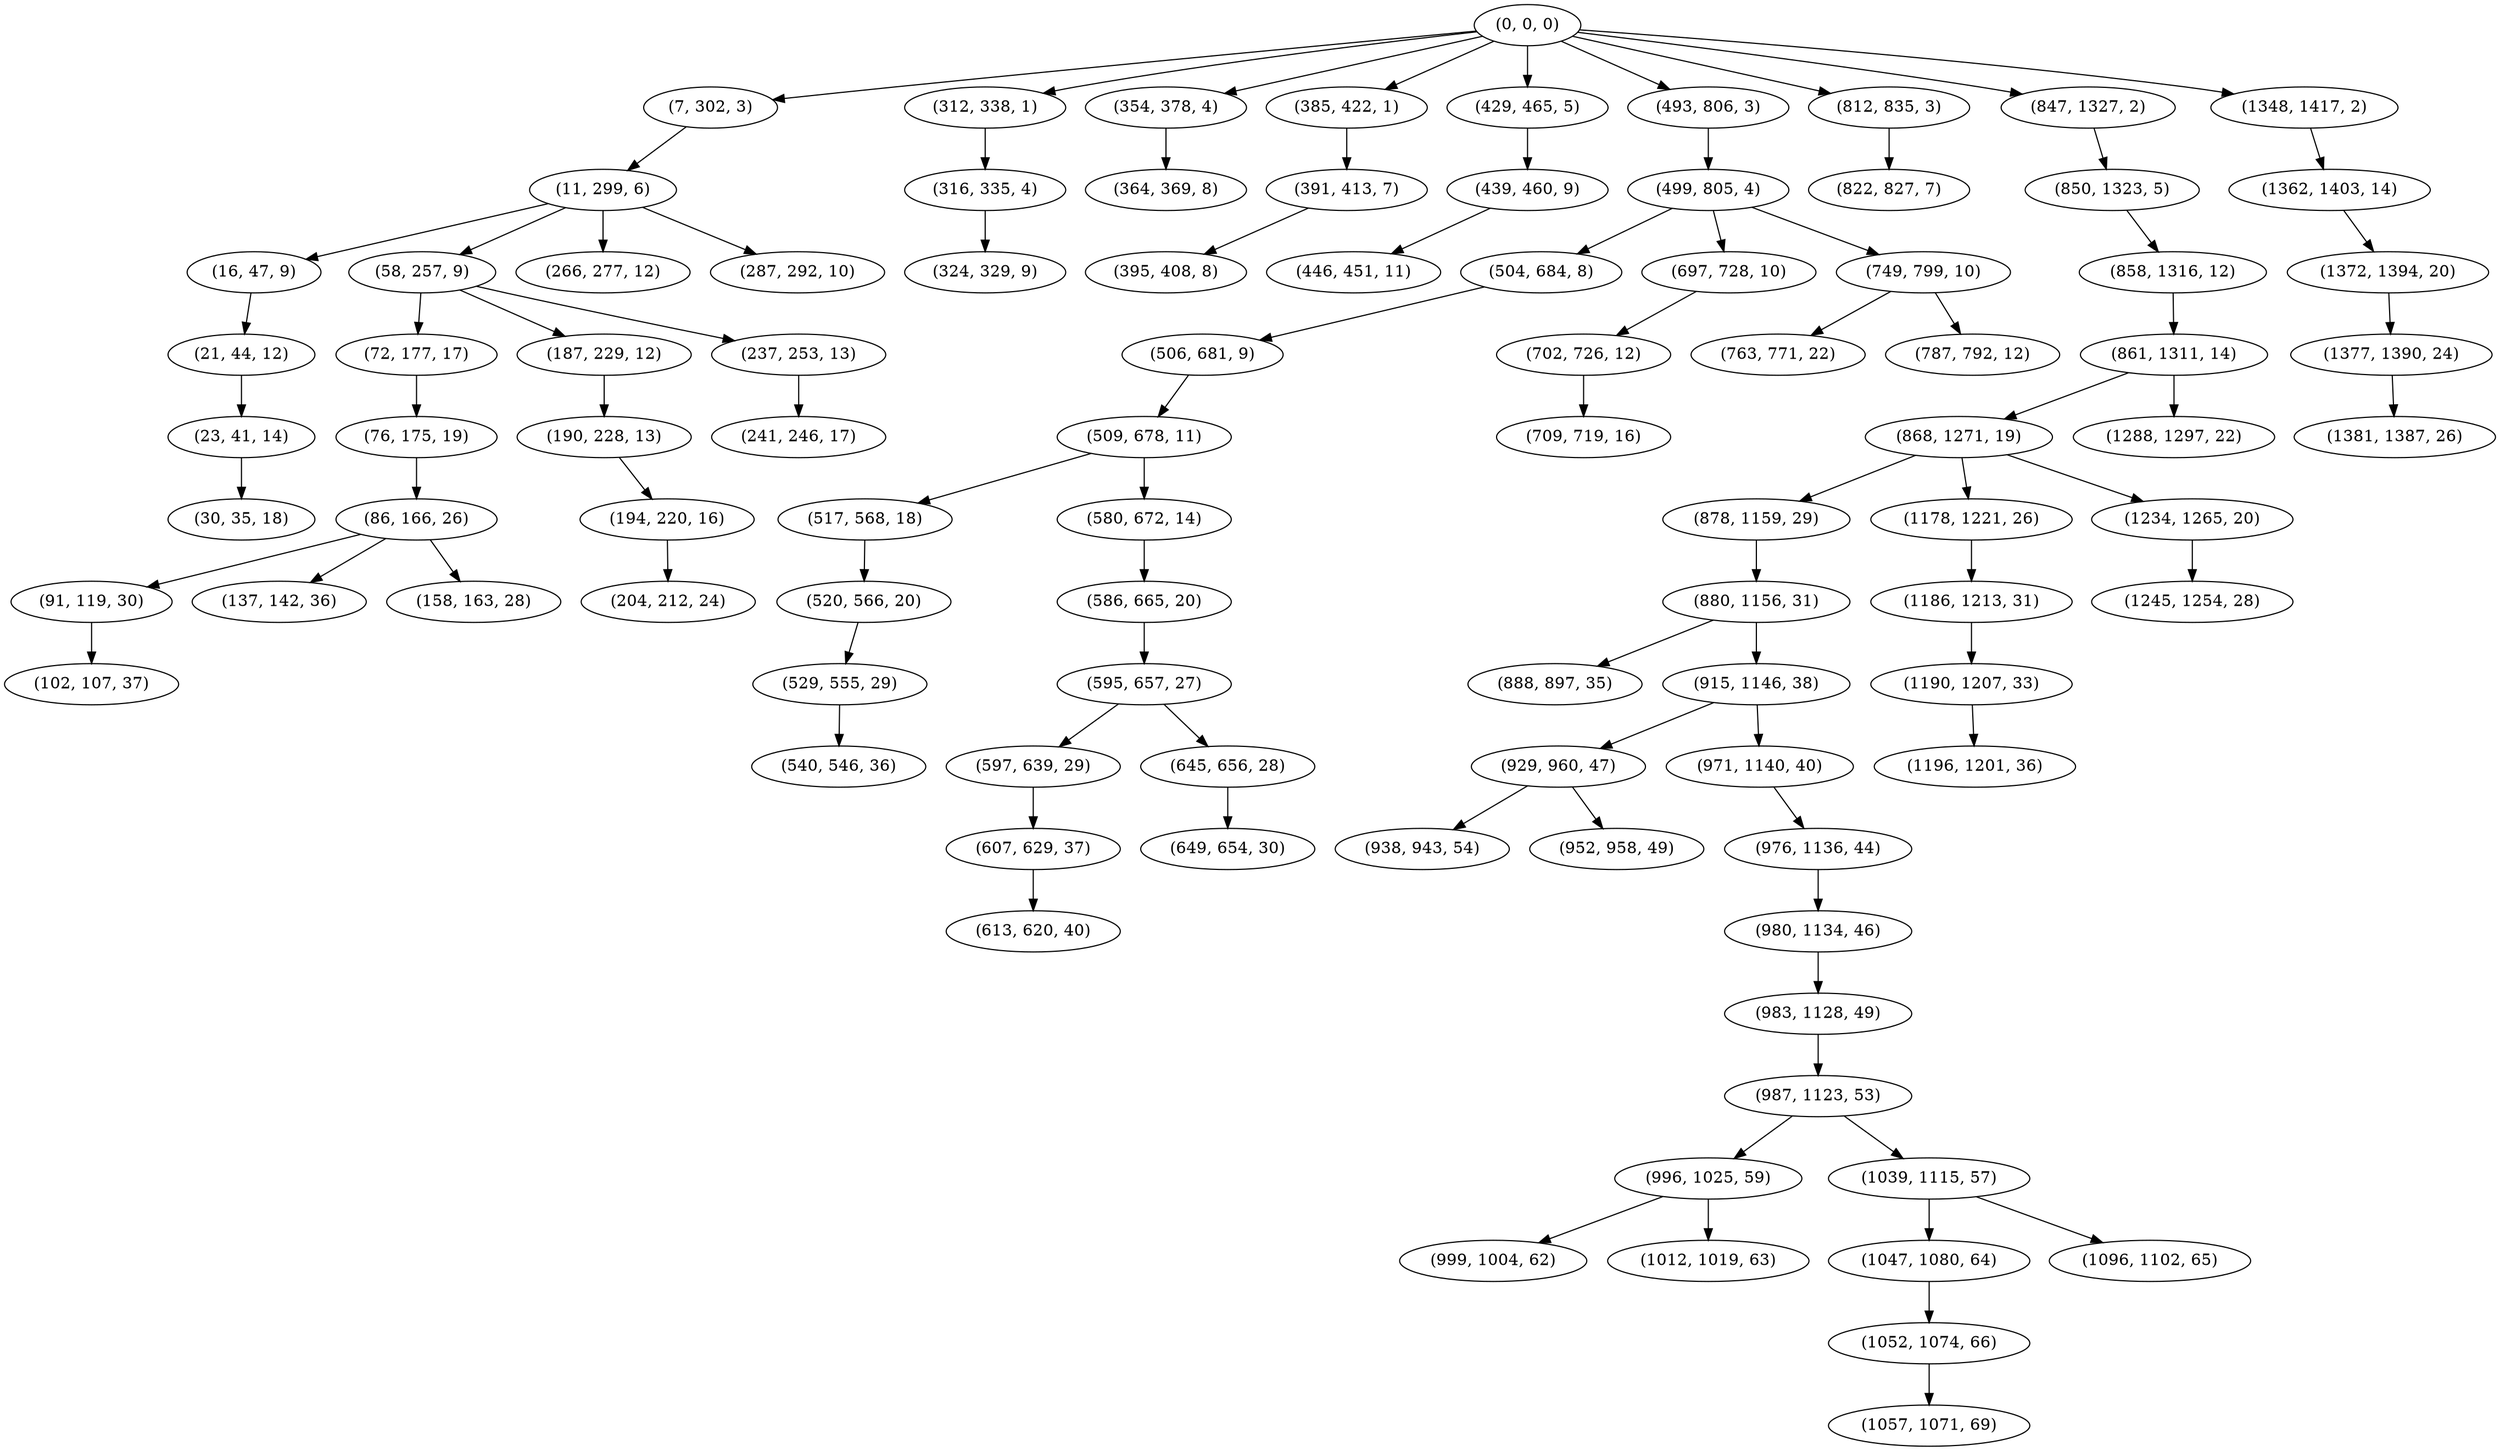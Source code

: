 digraph tree {
    "(0, 0, 0)";
    "(7, 302, 3)";
    "(11, 299, 6)";
    "(16, 47, 9)";
    "(21, 44, 12)";
    "(23, 41, 14)";
    "(30, 35, 18)";
    "(58, 257, 9)";
    "(72, 177, 17)";
    "(76, 175, 19)";
    "(86, 166, 26)";
    "(91, 119, 30)";
    "(102, 107, 37)";
    "(137, 142, 36)";
    "(158, 163, 28)";
    "(187, 229, 12)";
    "(190, 228, 13)";
    "(194, 220, 16)";
    "(204, 212, 24)";
    "(237, 253, 13)";
    "(241, 246, 17)";
    "(266, 277, 12)";
    "(287, 292, 10)";
    "(312, 338, 1)";
    "(316, 335, 4)";
    "(324, 329, 9)";
    "(354, 378, 4)";
    "(364, 369, 8)";
    "(385, 422, 1)";
    "(391, 413, 7)";
    "(395, 408, 8)";
    "(429, 465, 5)";
    "(439, 460, 9)";
    "(446, 451, 11)";
    "(493, 806, 3)";
    "(499, 805, 4)";
    "(504, 684, 8)";
    "(506, 681, 9)";
    "(509, 678, 11)";
    "(517, 568, 18)";
    "(520, 566, 20)";
    "(529, 555, 29)";
    "(540, 546, 36)";
    "(580, 672, 14)";
    "(586, 665, 20)";
    "(595, 657, 27)";
    "(597, 639, 29)";
    "(607, 629, 37)";
    "(613, 620, 40)";
    "(645, 656, 28)";
    "(649, 654, 30)";
    "(697, 728, 10)";
    "(702, 726, 12)";
    "(709, 719, 16)";
    "(749, 799, 10)";
    "(763, 771, 22)";
    "(787, 792, 12)";
    "(812, 835, 3)";
    "(822, 827, 7)";
    "(847, 1327, 2)";
    "(850, 1323, 5)";
    "(858, 1316, 12)";
    "(861, 1311, 14)";
    "(868, 1271, 19)";
    "(878, 1159, 29)";
    "(880, 1156, 31)";
    "(888, 897, 35)";
    "(915, 1146, 38)";
    "(929, 960, 47)";
    "(938, 943, 54)";
    "(952, 958, 49)";
    "(971, 1140, 40)";
    "(976, 1136, 44)";
    "(980, 1134, 46)";
    "(983, 1128, 49)";
    "(987, 1123, 53)";
    "(996, 1025, 59)";
    "(999, 1004, 62)";
    "(1012, 1019, 63)";
    "(1039, 1115, 57)";
    "(1047, 1080, 64)";
    "(1052, 1074, 66)";
    "(1057, 1071, 69)";
    "(1096, 1102, 65)";
    "(1178, 1221, 26)";
    "(1186, 1213, 31)";
    "(1190, 1207, 33)";
    "(1196, 1201, 36)";
    "(1234, 1265, 20)";
    "(1245, 1254, 28)";
    "(1288, 1297, 22)";
    "(1348, 1417, 2)";
    "(1362, 1403, 14)";
    "(1372, 1394, 20)";
    "(1377, 1390, 24)";
    "(1381, 1387, 26)";
    "(0, 0, 0)" -> "(7, 302, 3)";
    "(0, 0, 0)" -> "(312, 338, 1)";
    "(0, 0, 0)" -> "(354, 378, 4)";
    "(0, 0, 0)" -> "(385, 422, 1)";
    "(0, 0, 0)" -> "(429, 465, 5)";
    "(0, 0, 0)" -> "(493, 806, 3)";
    "(0, 0, 0)" -> "(812, 835, 3)";
    "(0, 0, 0)" -> "(847, 1327, 2)";
    "(0, 0, 0)" -> "(1348, 1417, 2)";
    "(7, 302, 3)" -> "(11, 299, 6)";
    "(11, 299, 6)" -> "(16, 47, 9)";
    "(11, 299, 6)" -> "(58, 257, 9)";
    "(11, 299, 6)" -> "(266, 277, 12)";
    "(11, 299, 6)" -> "(287, 292, 10)";
    "(16, 47, 9)" -> "(21, 44, 12)";
    "(21, 44, 12)" -> "(23, 41, 14)";
    "(23, 41, 14)" -> "(30, 35, 18)";
    "(58, 257, 9)" -> "(72, 177, 17)";
    "(58, 257, 9)" -> "(187, 229, 12)";
    "(58, 257, 9)" -> "(237, 253, 13)";
    "(72, 177, 17)" -> "(76, 175, 19)";
    "(76, 175, 19)" -> "(86, 166, 26)";
    "(86, 166, 26)" -> "(91, 119, 30)";
    "(86, 166, 26)" -> "(137, 142, 36)";
    "(86, 166, 26)" -> "(158, 163, 28)";
    "(91, 119, 30)" -> "(102, 107, 37)";
    "(187, 229, 12)" -> "(190, 228, 13)";
    "(190, 228, 13)" -> "(194, 220, 16)";
    "(194, 220, 16)" -> "(204, 212, 24)";
    "(237, 253, 13)" -> "(241, 246, 17)";
    "(312, 338, 1)" -> "(316, 335, 4)";
    "(316, 335, 4)" -> "(324, 329, 9)";
    "(354, 378, 4)" -> "(364, 369, 8)";
    "(385, 422, 1)" -> "(391, 413, 7)";
    "(391, 413, 7)" -> "(395, 408, 8)";
    "(429, 465, 5)" -> "(439, 460, 9)";
    "(439, 460, 9)" -> "(446, 451, 11)";
    "(493, 806, 3)" -> "(499, 805, 4)";
    "(499, 805, 4)" -> "(504, 684, 8)";
    "(499, 805, 4)" -> "(697, 728, 10)";
    "(499, 805, 4)" -> "(749, 799, 10)";
    "(504, 684, 8)" -> "(506, 681, 9)";
    "(506, 681, 9)" -> "(509, 678, 11)";
    "(509, 678, 11)" -> "(517, 568, 18)";
    "(509, 678, 11)" -> "(580, 672, 14)";
    "(517, 568, 18)" -> "(520, 566, 20)";
    "(520, 566, 20)" -> "(529, 555, 29)";
    "(529, 555, 29)" -> "(540, 546, 36)";
    "(580, 672, 14)" -> "(586, 665, 20)";
    "(586, 665, 20)" -> "(595, 657, 27)";
    "(595, 657, 27)" -> "(597, 639, 29)";
    "(595, 657, 27)" -> "(645, 656, 28)";
    "(597, 639, 29)" -> "(607, 629, 37)";
    "(607, 629, 37)" -> "(613, 620, 40)";
    "(645, 656, 28)" -> "(649, 654, 30)";
    "(697, 728, 10)" -> "(702, 726, 12)";
    "(702, 726, 12)" -> "(709, 719, 16)";
    "(749, 799, 10)" -> "(763, 771, 22)";
    "(749, 799, 10)" -> "(787, 792, 12)";
    "(812, 835, 3)" -> "(822, 827, 7)";
    "(847, 1327, 2)" -> "(850, 1323, 5)";
    "(850, 1323, 5)" -> "(858, 1316, 12)";
    "(858, 1316, 12)" -> "(861, 1311, 14)";
    "(861, 1311, 14)" -> "(868, 1271, 19)";
    "(861, 1311, 14)" -> "(1288, 1297, 22)";
    "(868, 1271, 19)" -> "(878, 1159, 29)";
    "(868, 1271, 19)" -> "(1178, 1221, 26)";
    "(868, 1271, 19)" -> "(1234, 1265, 20)";
    "(878, 1159, 29)" -> "(880, 1156, 31)";
    "(880, 1156, 31)" -> "(888, 897, 35)";
    "(880, 1156, 31)" -> "(915, 1146, 38)";
    "(915, 1146, 38)" -> "(929, 960, 47)";
    "(915, 1146, 38)" -> "(971, 1140, 40)";
    "(929, 960, 47)" -> "(938, 943, 54)";
    "(929, 960, 47)" -> "(952, 958, 49)";
    "(971, 1140, 40)" -> "(976, 1136, 44)";
    "(976, 1136, 44)" -> "(980, 1134, 46)";
    "(980, 1134, 46)" -> "(983, 1128, 49)";
    "(983, 1128, 49)" -> "(987, 1123, 53)";
    "(987, 1123, 53)" -> "(996, 1025, 59)";
    "(987, 1123, 53)" -> "(1039, 1115, 57)";
    "(996, 1025, 59)" -> "(999, 1004, 62)";
    "(996, 1025, 59)" -> "(1012, 1019, 63)";
    "(1039, 1115, 57)" -> "(1047, 1080, 64)";
    "(1039, 1115, 57)" -> "(1096, 1102, 65)";
    "(1047, 1080, 64)" -> "(1052, 1074, 66)";
    "(1052, 1074, 66)" -> "(1057, 1071, 69)";
    "(1178, 1221, 26)" -> "(1186, 1213, 31)";
    "(1186, 1213, 31)" -> "(1190, 1207, 33)";
    "(1190, 1207, 33)" -> "(1196, 1201, 36)";
    "(1234, 1265, 20)" -> "(1245, 1254, 28)";
    "(1348, 1417, 2)" -> "(1362, 1403, 14)";
    "(1362, 1403, 14)" -> "(1372, 1394, 20)";
    "(1372, 1394, 20)" -> "(1377, 1390, 24)";
    "(1377, 1390, 24)" -> "(1381, 1387, 26)";
}
